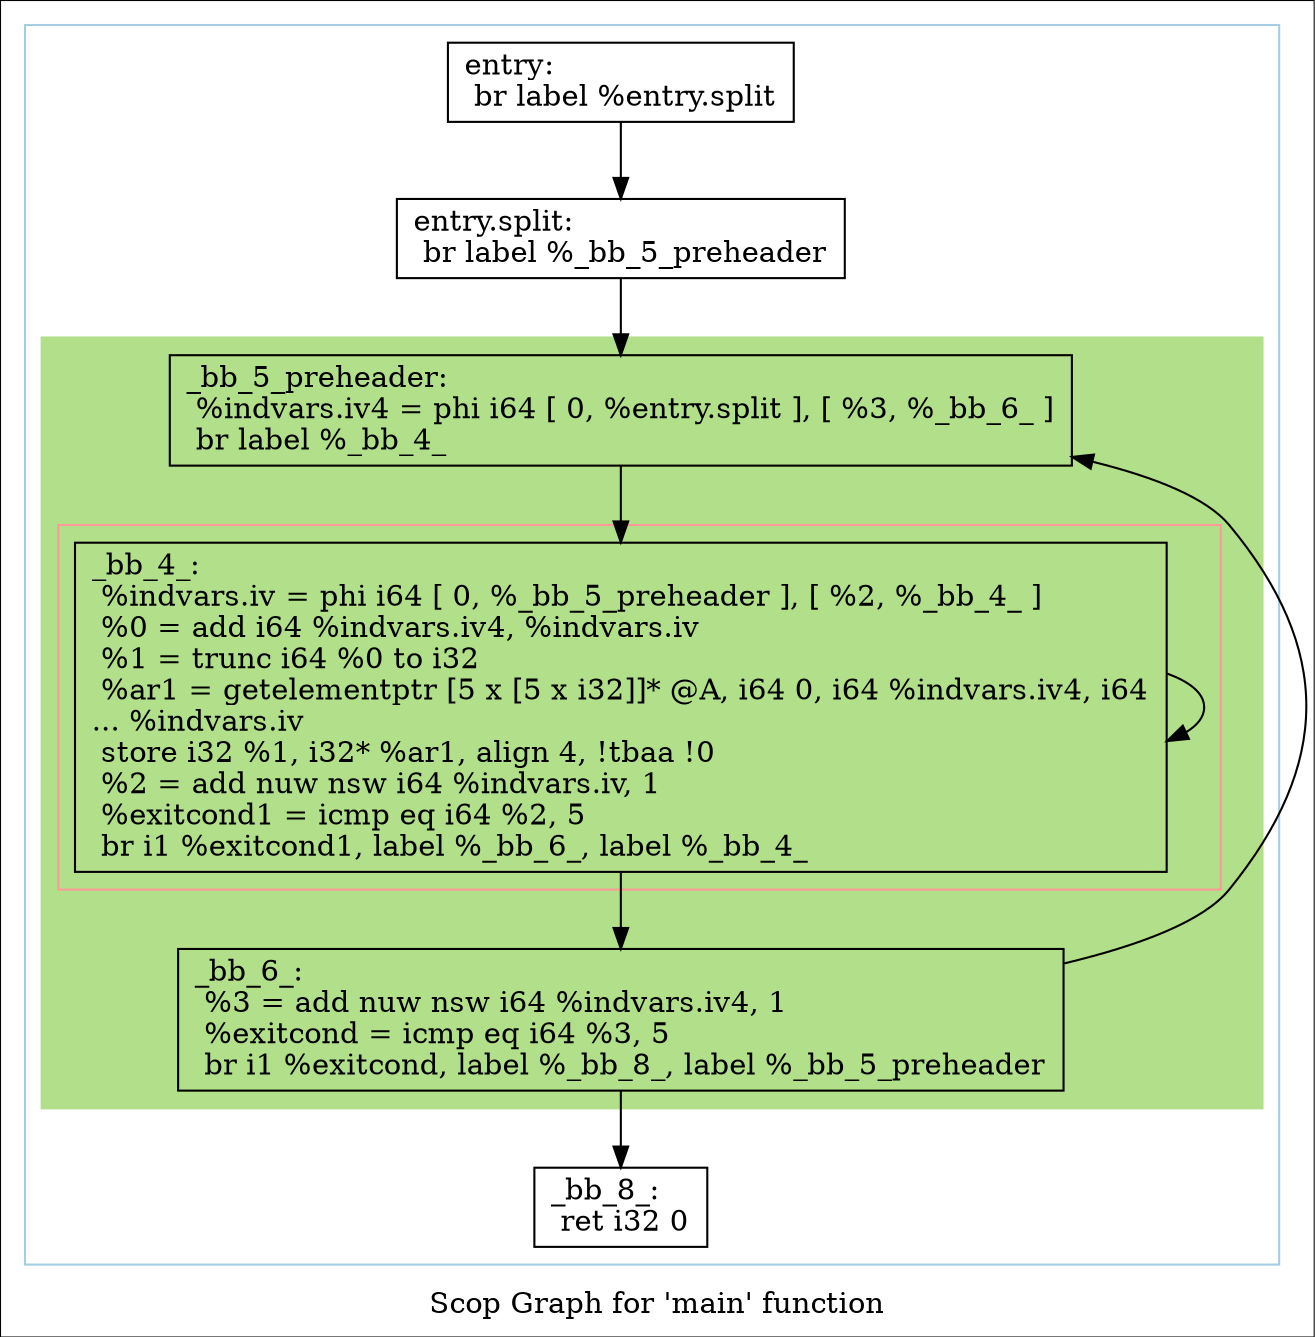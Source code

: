 digraph "Scop Graph for 'main' function" {
	label="Scop Graph for 'main' function";

	Node0x7564a0 [shape=record,label="{entry:\l  br label %entry.split\l}"];
	Node0x7564a0 -> Node0x756fa0;
	Node0x756fa0 [shape=record,label="{entry.split:                                      \l  br label %_bb_5_preheader\l}"];
	Node0x756fa0 -> Node0x756df0;
	Node0x756df0 [shape=record,label="{_bb_5_preheader:                                  \l  %indvars.iv4 = phi i64 [ 0, %entry.split ], [ %3, %_bb_6_ ]\l  br label %_bb_4_\l}"];
	Node0x756df0 -> Node0x756f70;
	Node0x756f70 [shape=record,label="{_bb_4_:                                           \l  %indvars.iv = phi i64 [ 0, %_bb_5_preheader ], [ %2, %_bb_4_ ]\l  %0 = add i64 %indvars.iv4, %indvars.iv\l  %1 = trunc i64 %0 to i32\l  %ar1 = getelementptr [5 x [5 x i32]]* @A, i64 0, i64 %indvars.iv4, i64\l... %indvars.iv\l  store i32 %1, i32* %ar1, align 4, !tbaa !0\l  %2 = add nuw nsw i64 %indvars.iv, 1\l  %exitcond1 = icmp eq i64 %2, 5\l  br i1 %exitcond1, label %_bb_6_, label %_bb_4_\l}"];
	Node0x756f70 -> Node0x75a710;
	Node0x756f70 -> Node0x756f70[constraint=false];
	Node0x75a710 [shape=record,label="{_bb_6_:                                           \l  %3 = add nuw nsw i64 %indvars.iv4, 1\l  %exitcond = icmp eq i64 %3, 5\l  br i1 %exitcond, label %_bb_8_, label %_bb_5_preheader\l}"];
	Node0x75a710 -> Node0x75a770;
	Node0x75a710 -> Node0x756df0[constraint=false];
	Node0x75a770 [shape=record,label="{_bb_8_:                                           \l  ret i32 0\l}"];
	colorscheme = "paired12"
        subgraph cluster_0x7564c0 {
          label = "";
          style = solid;
          color = 1
          subgraph cluster_0x756fc0 {
            label = "";
            style = filled;
            color = 3            subgraph cluster_0x756720 {
              label = "";
              style = solid;
              color = 5
              Node0x756f70;
            }
            Node0x756df0;
            Node0x75a710;
          }
          Node0x7564a0;
          Node0x756fa0;
          Node0x75a770;
        }
}

